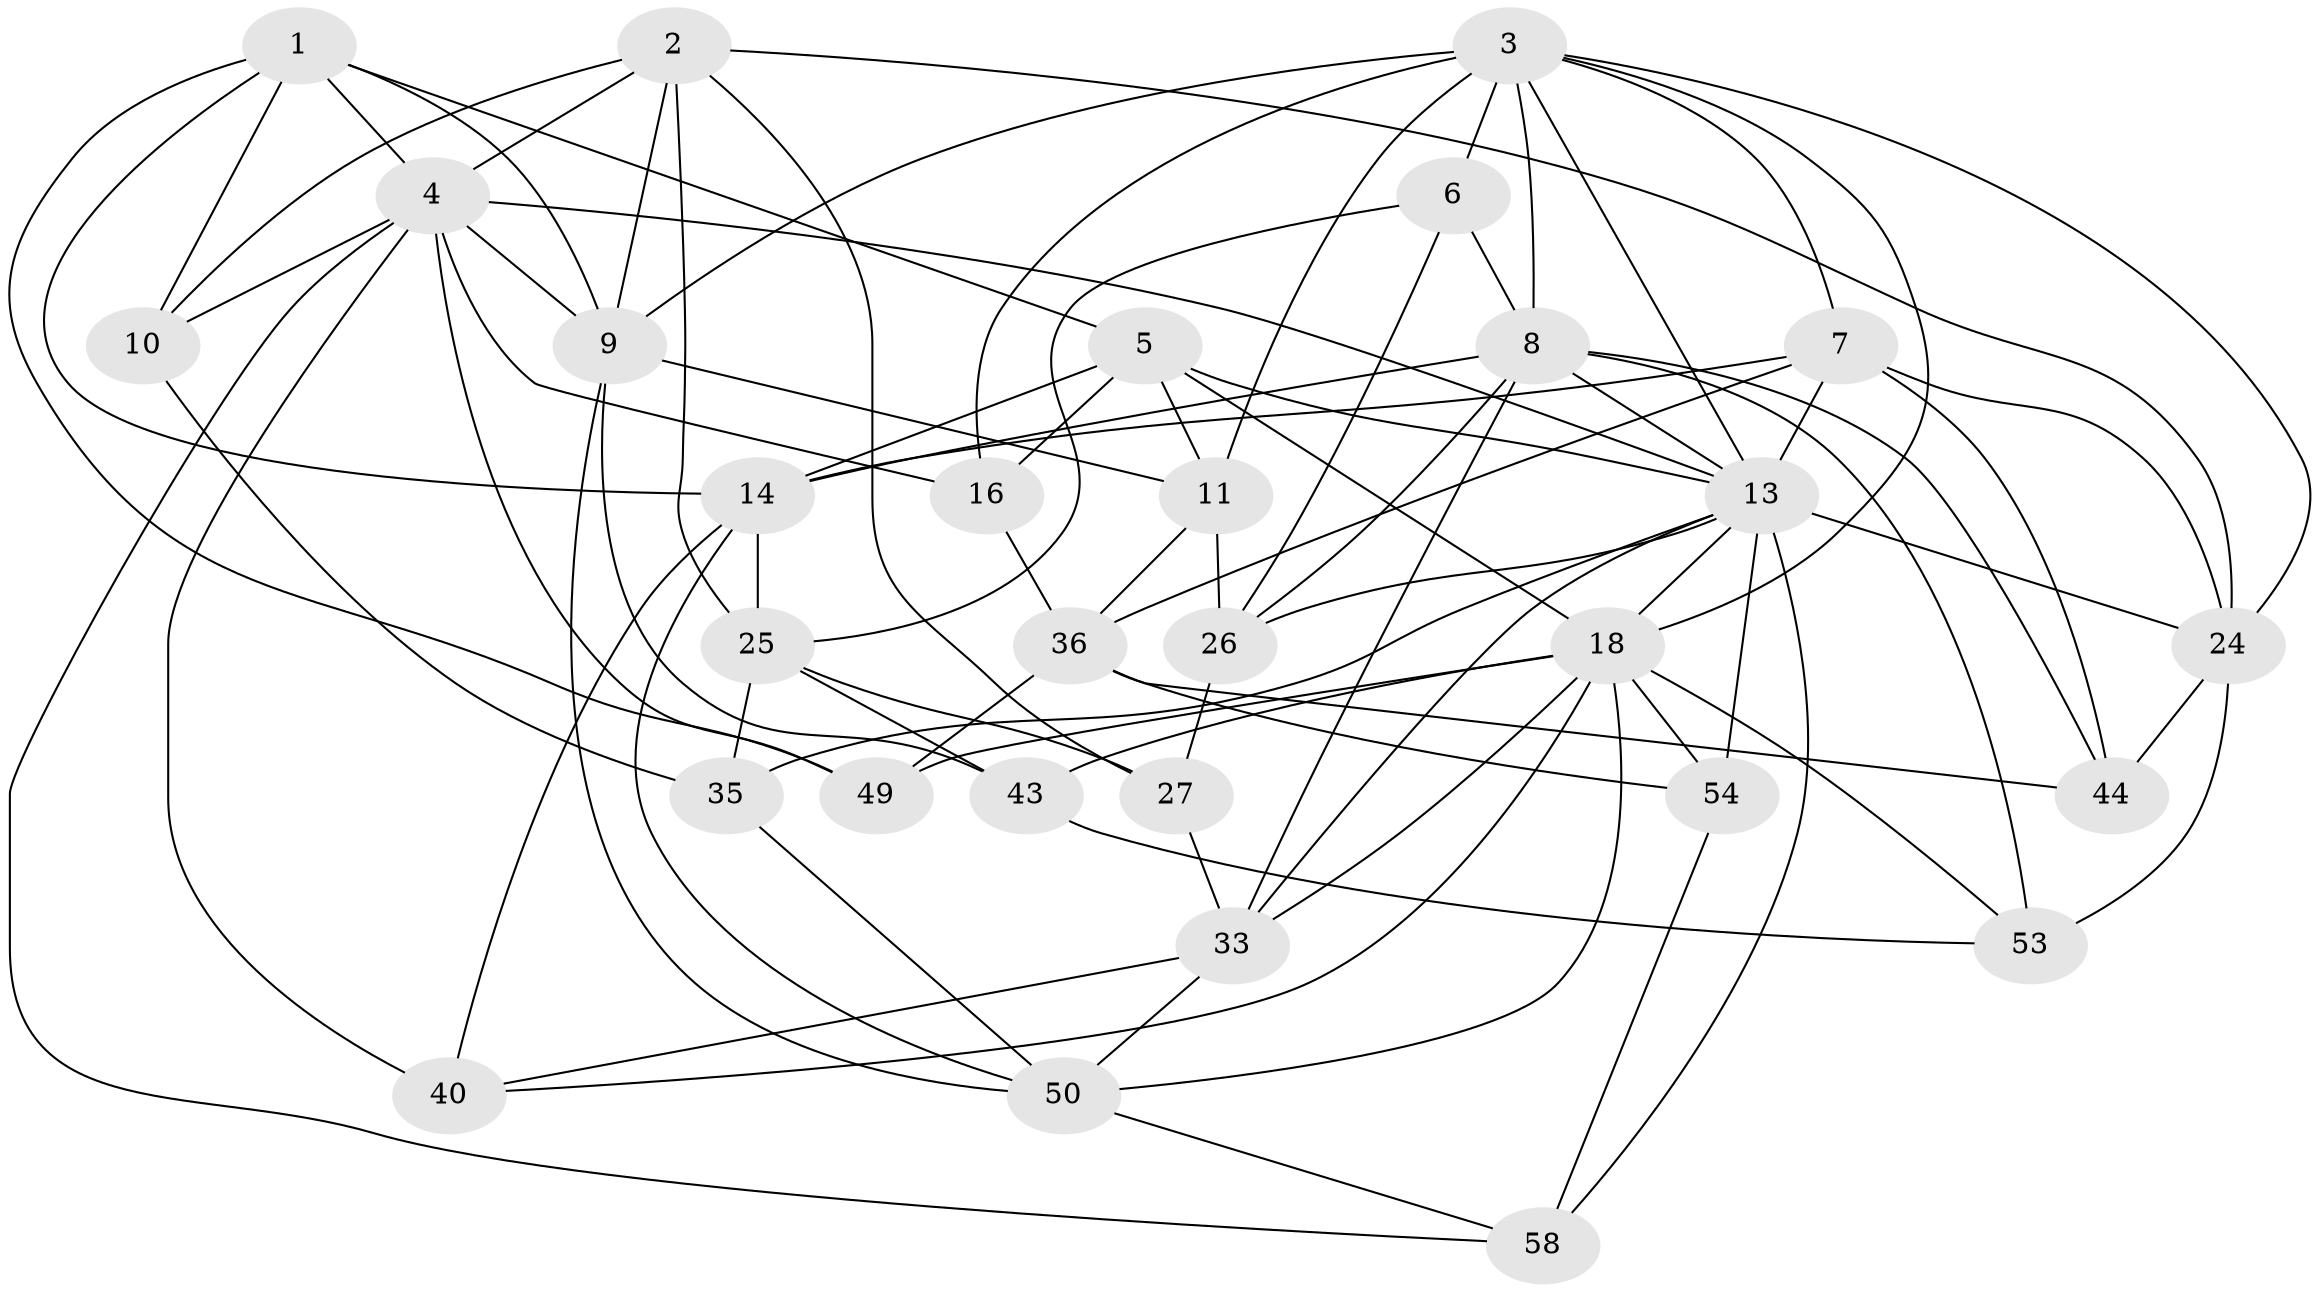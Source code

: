 // original degree distribution, {4: 1.0}
// Generated by graph-tools (version 1.1) at 2025/20/03/04/25 18:20:49]
// undirected, 30 vertices, 87 edges
graph export_dot {
graph [start="1"]
  node [color=gray90,style=filled];
  1 [super="+19"];
  2 [super="+28"];
  3 [super="+45+17"];
  4 [super="+12"];
  5 [super="+46"];
  6;
  7 [super="+30"];
  8 [super="+48+39+38"];
  9 [super="+57+41"];
  10;
  11 [super="+37"];
  13 [super="+20+61"];
  14 [super="+23"];
  16;
  18 [super="+55+56"];
  24 [super="+29"];
  25 [super="+47"];
  26 [super="+34"];
  27;
  33 [super="+42"];
  35;
  36 [super="+60"];
  40;
  43;
  44;
  49;
  50 [super="+51"];
  53;
  54;
  58;
  1 -- 5;
  1 -- 10;
  1 -- 49;
  1 -- 9;
  1 -- 14;
  1 -- 4;
  2 -- 27;
  2 -- 25;
  2 -- 9;
  2 -- 24;
  2 -- 10;
  2 -- 4;
  3 -- 11 [weight=2];
  3 -- 13;
  3 -- 16;
  3 -- 18;
  3 -- 6;
  3 -- 7;
  3 -- 9;
  3 -- 8;
  3 -- 24;
  4 -- 16;
  4 -- 10;
  4 -- 9 [weight=2];
  4 -- 40;
  4 -- 13;
  4 -- 49;
  4 -- 58;
  5 -- 14;
  5 -- 16;
  5 -- 11;
  5 -- 18;
  5 -- 13;
  6 -- 26;
  6 -- 25;
  6 -- 8;
  7 -- 44;
  7 -- 36;
  7 -- 24;
  7 -- 13;
  7 -- 14;
  8 -- 53;
  8 -- 33;
  8 -- 26 [weight=2];
  8 -- 13;
  8 -- 14 [weight=2];
  8 -- 44;
  9 -- 11;
  9 -- 43;
  9 -- 50;
  10 -- 35;
  11 -- 36;
  11 -- 26;
  13 -- 58;
  13 -- 18;
  13 -- 33;
  13 -- 35;
  13 -- 24;
  13 -- 26;
  13 -- 54;
  14 -- 25;
  14 -- 40;
  14 -- 50;
  16 -- 36;
  18 -- 33;
  18 -- 54;
  18 -- 49;
  18 -- 43;
  18 -- 50;
  18 -- 53;
  18 -- 40;
  24 -- 44;
  24 -- 53;
  25 -- 27;
  25 -- 35;
  25 -- 43;
  26 -- 27;
  27 -- 33;
  33 -- 40;
  33 -- 50;
  35 -- 50;
  36 -- 44;
  36 -- 49;
  36 -- 54;
  43 -- 53;
  50 -- 58;
  54 -- 58;
}
